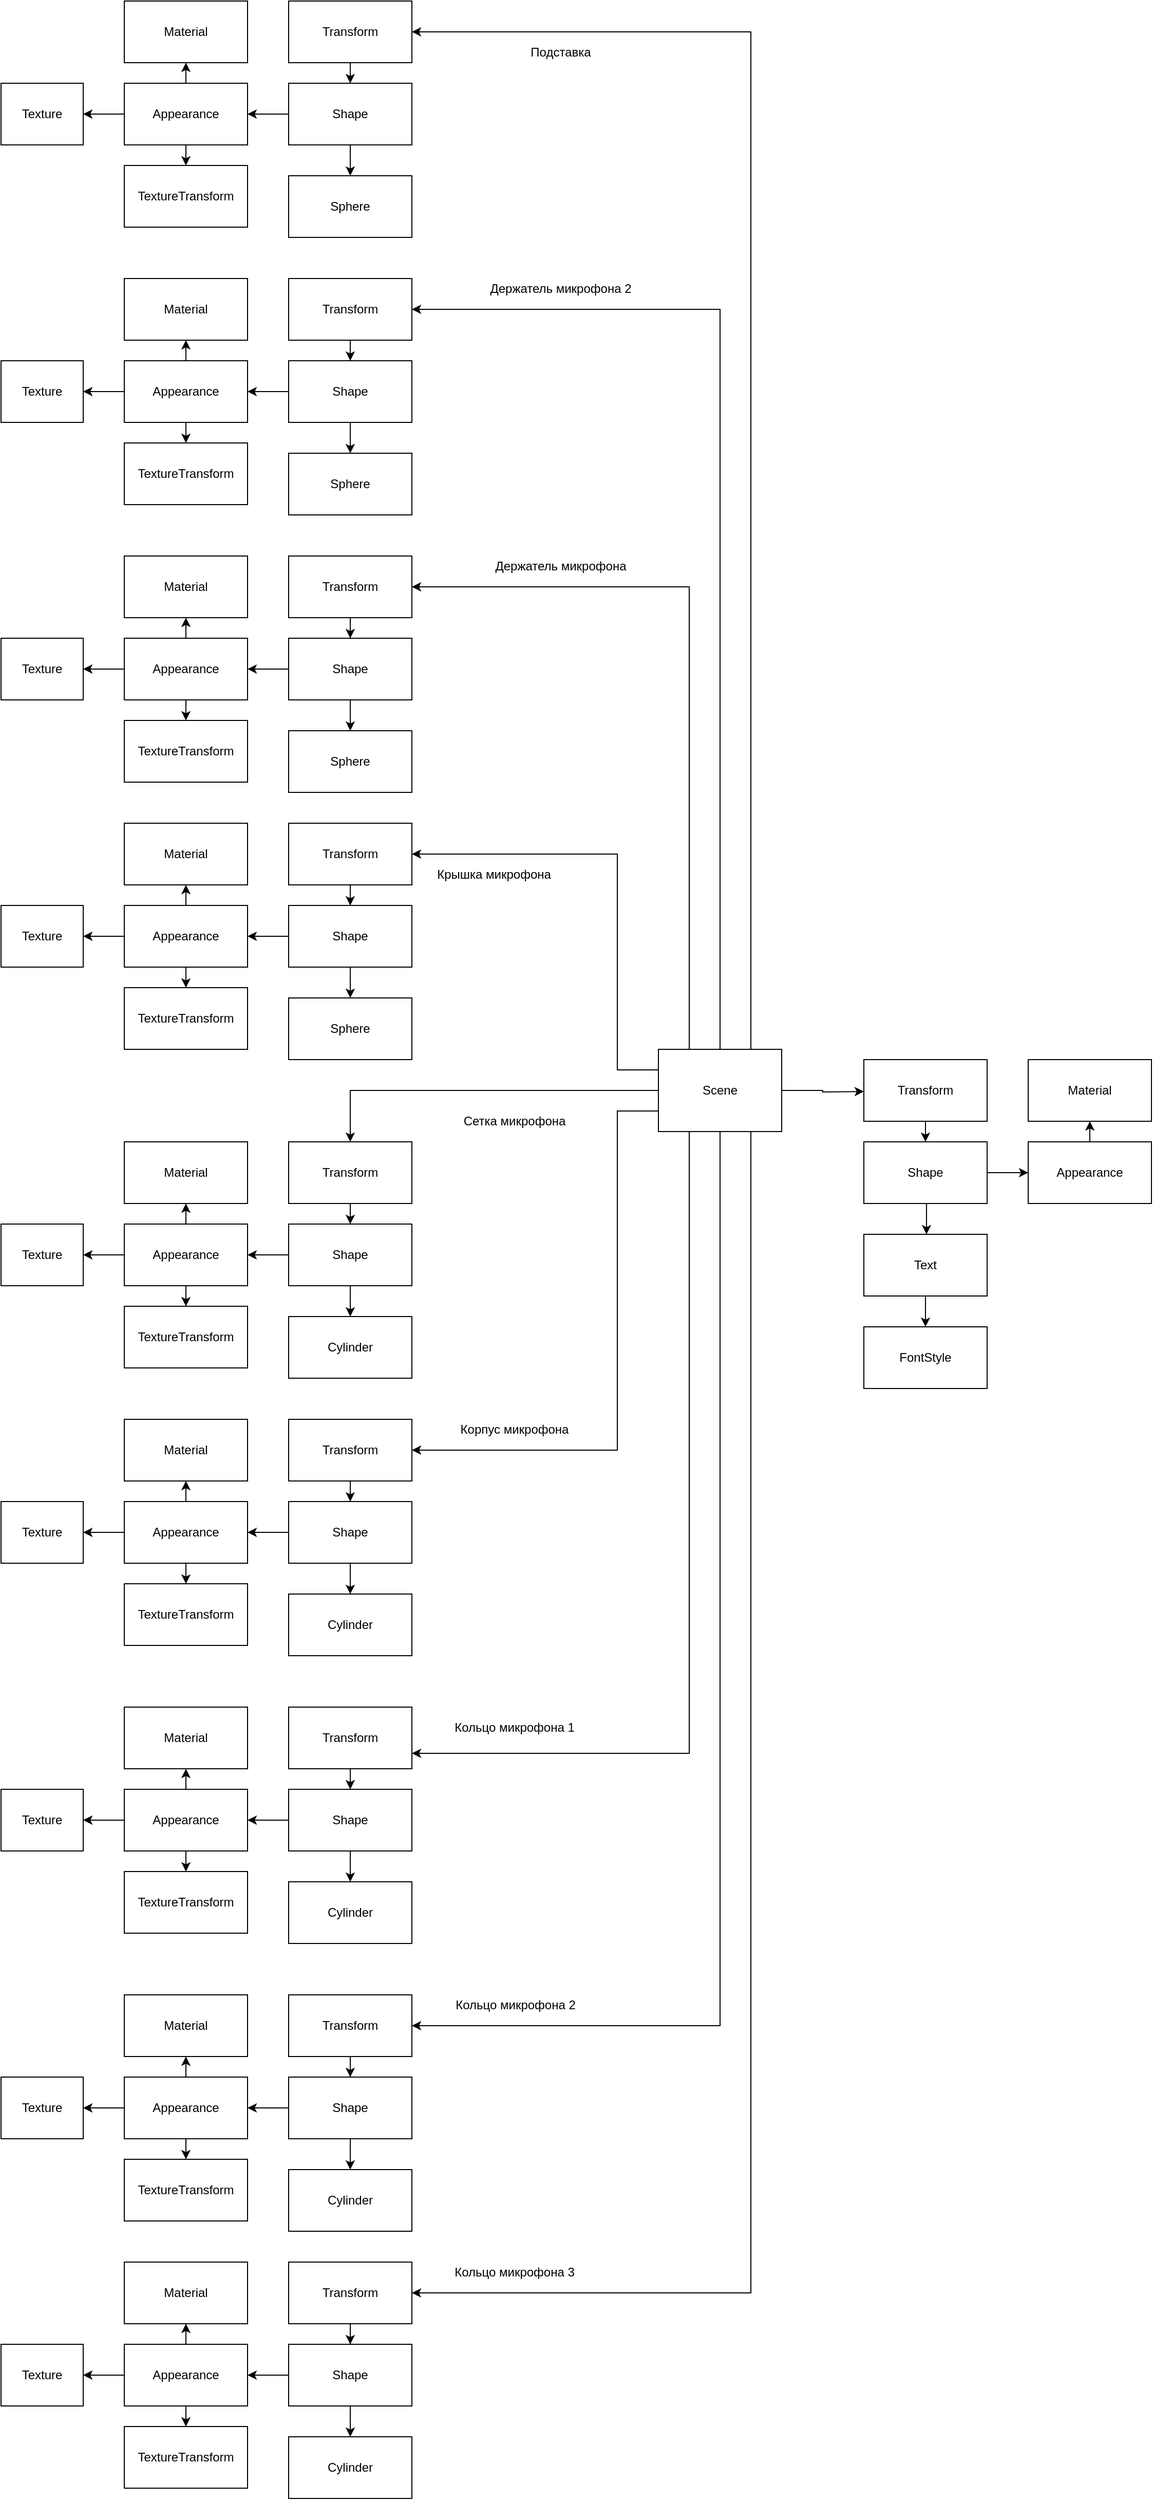<mxfile version="14.1.8" type="device"><diagram id="hoI4Izjt9eKg1By8pkhT" name="Страница 1"><mxGraphModel dx="1484" dy="2330" grid="1" gridSize="10" guides="1" tooltips="1" connect="1" arrows="1" fold="1" page="1" pageScale="1" pageWidth="827" pageHeight="1169" math="0" shadow="0"><root><mxCell id="0"/><mxCell id="1" parent="0"/><mxCell id="LxOUWDePJqlORrBjtIp--27" style="edgeStyle=orthogonalEdgeStyle;rounded=0;orthogonalLoop=1;jettySize=auto;html=1;exitX=0;exitY=0.5;exitDx=0;exitDy=0;entryX=0.5;entryY=0;entryDx=0;entryDy=0;" edge="1" parent="1" source="LxOUWDePJqlORrBjtIp--1" target="LxOUWDePJqlORrBjtIp--4"><mxGeometry relative="1" as="geometry"/></mxCell><mxCell id="LxOUWDePJqlORrBjtIp--44" style="edgeStyle=orthogonalEdgeStyle;rounded=0;orthogonalLoop=1;jettySize=auto;html=1;exitX=0;exitY=0.75;exitDx=0;exitDy=0;entryX=1;entryY=0.5;entryDx=0;entryDy=0;" edge="1" parent="1" source="LxOUWDePJqlORrBjtIp--1" target="LxOUWDePJqlORrBjtIp--29"><mxGeometry relative="1" as="geometry"><Array as="points"><mxPoint x="160" y="180"/><mxPoint x="160" y="510"/></Array></mxGeometry></mxCell><mxCell id="LxOUWDePJqlORrBjtIp--61" style="edgeStyle=orthogonalEdgeStyle;rounded=0;orthogonalLoop=1;jettySize=auto;html=1;exitX=0.25;exitY=1;exitDx=0;exitDy=0;entryX=1;entryY=0.75;entryDx=0;entryDy=0;" edge="1" parent="1" source="LxOUWDePJqlORrBjtIp--1" target="LxOUWDePJqlORrBjtIp--48"><mxGeometry relative="1" as="geometry"/></mxCell><mxCell id="LxOUWDePJqlORrBjtIp--80" style="edgeStyle=orthogonalEdgeStyle;rounded=0;orthogonalLoop=1;jettySize=auto;html=1;exitX=0.5;exitY=1;exitDx=0;exitDy=0;entryX=1;entryY=0.5;entryDx=0;entryDy=0;" edge="1" parent="1" source="LxOUWDePJqlORrBjtIp--1" target="LxOUWDePJqlORrBjtIp--65"><mxGeometry relative="1" as="geometry"/></mxCell><mxCell id="LxOUWDePJqlORrBjtIp--97" style="edgeStyle=orthogonalEdgeStyle;rounded=0;orthogonalLoop=1;jettySize=auto;html=1;exitX=0.75;exitY=1;exitDx=0;exitDy=0;entryX=1;entryY=0.5;entryDx=0;entryDy=0;" edge="1" parent="1" source="LxOUWDePJqlORrBjtIp--1" target="LxOUWDePJqlORrBjtIp--83"><mxGeometry relative="1" as="geometry"/></mxCell><mxCell id="LxOUWDePJqlORrBjtIp--112" style="edgeStyle=orthogonalEdgeStyle;rounded=0;orthogonalLoop=1;jettySize=auto;html=1;exitX=0;exitY=0.25;exitDx=0;exitDy=0;entryX=1;entryY=0.5;entryDx=0;entryDy=0;" edge="1" parent="1" source="LxOUWDePJqlORrBjtIp--1" target="LxOUWDePJqlORrBjtIp--100"><mxGeometry relative="1" as="geometry"><Array as="points"><mxPoint x="160" y="140"/><mxPoint x="160" y="-70"/></Array></mxGeometry></mxCell><mxCell id="LxOUWDePJqlORrBjtIp--129" style="edgeStyle=orthogonalEdgeStyle;rounded=0;orthogonalLoop=1;jettySize=auto;html=1;exitX=0.25;exitY=0;exitDx=0;exitDy=0;entryX=1;entryY=0.5;entryDx=0;entryDy=0;" edge="1" parent="1" source="LxOUWDePJqlORrBjtIp--1" target="LxOUWDePJqlORrBjtIp--115"><mxGeometry relative="1" as="geometry"/></mxCell><mxCell id="LxOUWDePJqlORrBjtIp--144" style="edgeStyle=orthogonalEdgeStyle;rounded=0;orthogonalLoop=1;jettySize=auto;html=1;exitX=0.5;exitY=0;exitDx=0;exitDy=0;entryX=1;entryY=0.5;entryDx=0;entryDy=0;" edge="1" parent="1" source="LxOUWDePJqlORrBjtIp--1" target="LxOUWDePJqlORrBjtIp--131"><mxGeometry relative="1" as="geometry"/></mxCell><mxCell id="LxOUWDePJqlORrBjtIp--158" style="edgeStyle=orthogonalEdgeStyle;rounded=0;orthogonalLoop=1;jettySize=auto;html=1;exitX=0.75;exitY=0;exitDx=0;exitDy=0;entryX=1;entryY=0.5;entryDx=0;entryDy=0;" edge="1" parent="1" source="LxOUWDePJqlORrBjtIp--1" target="LxOUWDePJqlORrBjtIp--146"><mxGeometry relative="1" as="geometry"/></mxCell><mxCell id="LxOUWDePJqlORrBjtIp--162" style="edgeStyle=orthogonalEdgeStyle;rounded=0;orthogonalLoop=1;jettySize=auto;html=1;exitX=1;exitY=0.5;exitDx=0;exitDy=0;" edge="1" parent="1" source="LxOUWDePJqlORrBjtIp--1"><mxGeometry relative="1" as="geometry"><mxPoint x="400" y="161" as="targetPoint"/></mxGeometry></mxCell><mxCell id="LxOUWDePJqlORrBjtIp--1" value="Scene" style="rounded=0;whiteSpace=wrap;html=1;" vertex="1" parent="1"><mxGeometry x="200" y="120" width="120" height="80" as="geometry"/></mxCell><mxCell id="LxOUWDePJqlORrBjtIp--8" value="" style="edgeStyle=orthogonalEdgeStyle;rounded=0;orthogonalLoop=1;jettySize=auto;html=1;" edge="1" parent="1" source="LxOUWDePJqlORrBjtIp--4" target="LxOUWDePJqlORrBjtIp--7"><mxGeometry relative="1" as="geometry"/></mxCell><mxCell id="LxOUWDePJqlORrBjtIp--4" value="Transform" style="rounded=0;whiteSpace=wrap;html=1;" vertex="1" parent="1"><mxGeometry x="-160" y="210" width="120" height="60" as="geometry"/></mxCell><mxCell id="LxOUWDePJqlORrBjtIp--21" style="edgeStyle=orthogonalEdgeStyle;rounded=0;orthogonalLoop=1;jettySize=auto;html=1;exitX=0;exitY=0.5;exitDx=0;exitDy=0;entryX=1;entryY=0.5;entryDx=0;entryDy=0;" edge="1" parent="1" source="LxOUWDePJqlORrBjtIp--7" target="LxOUWDePJqlORrBjtIp--10"><mxGeometry relative="1" as="geometry"/></mxCell><mxCell id="LxOUWDePJqlORrBjtIp--24" style="edgeStyle=orthogonalEdgeStyle;rounded=0;orthogonalLoop=1;jettySize=auto;html=1;exitX=0.5;exitY=1;exitDx=0;exitDy=0;entryX=0.5;entryY=0;entryDx=0;entryDy=0;" edge="1" parent="1" source="LxOUWDePJqlORrBjtIp--7" target="LxOUWDePJqlORrBjtIp--13"><mxGeometry relative="1" as="geometry"/></mxCell><mxCell id="LxOUWDePJqlORrBjtIp--7" value="Shape" style="rounded=0;whiteSpace=wrap;html=1;" vertex="1" parent="1"><mxGeometry x="-160" y="290" width="120" height="60" as="geometry"/></mxCell><mxCell id="LxOUWDePJqlORrBjtIp--19" style="edgeStyle=orthogonalEdgeStyle;rounded=0;orthogonalLoop=1;jettySize=auto;html=1;exitX=0.5;exitY=1;exitDx=0;exitDy=0;entryX=0.5;entryY=0;entryDx=0;entryDy=0;" edge="1" parent="1" source="LxOUWDePJqlORrBjtIp--10" target="LxOUWDePJqlORrBjtIp--18"><mxGeometry relative="1" as="geometry"/></mxCell><mxCell id="LxOUWDePJqlORrBjtIp--20" style="edgeStyle=orthogonalEdgeStyle;rounded=0;orthogonalLoop=1;jettySize=auto;html=1;exitX=0;exitY=0.5;exitDx=0;exitDy=0;entryX=1;entryY=0.5;entryDx=0;entryDy=0;" edge="1" parent="1" source="LxOUWDePJqlORrBjtIp--10" target="LxOUWDePJqlORrBjtIp--17"><mxGeometry relative="1" as="geometry"/></mxCell><mxCell id="LxOUWDePJqlORrBjtIp--23" style="edgeStyle=orthogonalEdgeStyle;rounded=0;orthogonalLoop=1;jettySize=auto;html=1;exitX=0.5;exitY=0;exitDx=0;exitDy=0;entryX=0.5;entryY=1;entryDx=0;entryDy=0;" edge="1" parent="1" source="LxOUWDePJqlORrBjtIp--10" target="LxOUWDePJqlORrBjtIp--22"><mxGeometry relative="1" as="geometry"/></mxCell><mxCell id="LxOUWDePJqlORrBjtIp--10" value="Appearance" style="rounded=0;whiteSpace=wrap;html=1;" vertex="1" parent="1"><mxGeometry x="-320" y="290" width="120" height="60" as="geometry"/></mxCell><mxCell id="LxOUWDePJqlORrBjtIp--13" value="Cylinder" style="rounded=0;whiteSpace=wrap;html=1;" vertex="1" parent="1"><mxGeometry x="-160" y="380" width="120" height="60" as="geometry"/></mxCell><mxCell id="LxOUWDePJqlORrBjtIp--17" value="Texture" style="rounded=0;whiteSpace=wrap;html=1;" vertex="1" parent="1"><mxGeometry x="-440" y="290" width="80" height="60" as="geometry"/></mxCell><mxCell id="LxOUWDePJqlORrBjtIp--18" value="TextureTransform" style="rounded=0;whiteSpace=wrap;html=1;" vertex="1" parent="1"><mxGeometry x="-320" y="370" width="120" height="60" as="geometry"/></mxCell><mxCell id="LxOUWDePJqlORrBjtIp--22" value="Material" style="rounded=0;whiteSpace=wrap;html=1;" vertex="1" parent="1"><mxGeometry x="-320" y="210" width="120" height="60" as="geometry"/></mxCell><mxCell id="LxOUWDePJqlORrBjtIp--26" value="Сетка микрофона" style="text;html=1;strokeColor=none;fillColor=none;align=center;verticalAlign=middle;whiteSpace=wrap;rounded=0;" vertex="1" parent="1"><mxGeometry y="180" width="120" height="20" as="geometry"/></mxCell><mxCell id="LxOUWDePJqlORrBjtIp--28" value="" style="edgeStyle=orthogonalEdgeStyle;rounded=0;orthogonalLoop=1;jettySize=auto;html=1;" edge="1" source="LxOUWDePJqlORrBjtIp--29" target="LxOUWDePJqlORrBjtIp--32" parent="1"><mxGeometry relative="1" as="geometry"/></mxCell><mxCell id="LxOUWDePJqlORrBjtIp--29" value="Transform" style="rounded=0;whiteSpace=wrap;html=1;" vertex="1" parent="1"><mxGeometry x="-160" y="480" width="120" height="60" as="geometry"/></mxCell><mxCell id="LxOUWDePJqlORrBjtIp--30" style="edgeStyle=orthogonalEdgeStyle;rounded=0;orthogonalLoop=1;jettySize=auto;html=1;exitX=0;exitY=0.5;exitDx=0;exitDy=0;entryX=1;entryY=0.5;entryDx=0;entryDy=0;" edge="1" source="LxOUWDePJqlORrBjtIp--32" target="LxOUWDePJqlORrBjtIp--36" parent="1"><mxGeometry relative="1" as="geometry"/></mxCell><mxCell id="LxOUWDePJqlORrBjtIp--31" style="edgeStyle=orthogonalEdgeStyle;rounded=0;orthogonalLoop=1;jettySize=auto;html=1;exitX=0.5;exitY=1;exitDx=0;exitDy=0;entryX=0.5;entryY=0;entryDx=0;entryDy=0;" edge="1" source="LxOUWDePJqlORrBjtIp--32" target="LxOUWDePJqlORrBjtIp--37" parent="1"><mxGeometry relative="1" as="geometry"/></mxCell><mxCell id="LxOUWDePJqlORrBjtIp--32" value="Shape" style="rounded=0;whiteSpace=wrap;html=1;" vertex="1" parent="1"><mxGeometry x="-160" y="560" width="120" height="60" as="geometry"/></mxCell><mxCell id="LxOUWDePJqlORrBjtIp--33" style="edgeStyle=orthogonalEdgeStyle;rounded=0;orthogonalLoop=1;jettySize=auto;html=1;exitX=0.5;exitY=1;exitDx=0;exitDy=0;entryX=0.5;entryY=0;entryDx=0;entryDy=0;" edge="1" source="LxOUWDePJqlORrBjtIp--36" target="LxOUWDePJqlORrBjtIp--39" parent="1"><mxGeometry relative="1" as="geometry"/></mxCell><mxCell id="LxOUWDePJqlORrBjtIp--34" style="edgeStyle=orthogonalEdgeStyle;rounded=0;orthogonalLoop=1;jettySize=auto;html=1;exitX=0;exitY=0.5;exitDx=0;exitDy=0;entryX=1;entryY=0.5;entryDx=0;entryDy=0;" edge="1" source="LxOUWDePJqlORrBjtIp--36" target="LxOUWDePJqlORrBjtIp--38" parent="1"><mxGeometry relative="1" as="geometry"/></mxCell><mxCell id="LxOUWDePJqlORrBjtIp--35" style="edgeStyle=orthogonalEdgeStyle;rounded=0;orthogonalLoop=1;jettySize=auto;html=1;exitX=0.5;exitY=0;exitDx=0;exitDy=0;entryX=0.5;entryY=1;entryDx=0;entryDy=0;" edge="1" source="LxOUWDePJqlORrBjtIp--36" target="LxOUWDePJqlORrBjtIp--40" parent="1"><mxGeometry relative="1" as="geometry"/></mxCell><mxCell id="LxOUWDePJqlORrBjtIp--36" value="Appearance" style="rounded=0;whiteSpace=wrap;html=1;" vertex="1" parent="1"><mxGeometry x="-320" y="560" width="120" height="60" as="geometry"/></mxCell><mxCell id="LxOUWDePJqlORrBjtIp--37" value="Cylinder" style="rounded=0;whiteSpace=wrap;html=1;" vertex="1" parent="1"><mxGeometry x="-160" y="650" width="120" height="60" as="geometry"/></mxCell><mxCell id="LxOUWDePJqlORrBjtIp--38" value="Texture" style="rounded=0;whiteSpace=wrap;html=1;" vertex="1" parent="1"><mxGeometry x="-440" y="560" width="80" height="60" as="geometry"/></mxCell><mxCell id="LxOUWDePJqlORrBjtIp--39" value="TextureTransform" style="rounded=0;whiteSpace=wrap;html=1;" vertex="1" parent="1"><mxGeometry x="-320" y="640" width="120" height="60" as="geometry"/></mxCell><mxCell id="LxOUWDePJqlORrBjtIp--40" value="Material" style="rounded=0;whiteSpace=wrap;html=1;" vertex="1" parent="1"><mxGeometry x="-320" y="480" width="120" height="60" as="geometry"/></mxCell><mxCell id="LxOUWDePJqlORrBjtIp--41" value="Корпус микрофона" style="text;html=1;strokeColor=none;fillColor=none;align=center;verticalAlign=middle;whiteSpace=wrap;rounded=0;" vertex="1" parent="1"><mxGeometry y="480" width="120" height="20" as="geometry"/></mxCell><mxCell id="LxOUWDePJqlORrBjtIp--47" value="" style="edgeStyle=orthogonalEdgeStyle;rounded=0;orthogonalLoop=1;jettySize=auto;html=1;" edge="1" source="LxOUWDePJqlORrBjtIp--48" target="LxOUWDePJqlORrBjtIp--51" parent="1"><mxGeometry relative="1" as="geometry"/></mxCell><mxCell id="LxOUWDePJqlORrBjtIp--48" value="Transform" style="rounded=0;whiteSpace=wrap;html=1;" vertex="1" parent="1"><mxGeometry x="-160" y="760" width="120" height="60" as="geometry"/></mxCell><mxCell id="LxOUWDePJqlORrBjtIp--49" style="edgeStyle=orthogonalEdgeStyle;rounded=0;orthogonalLoop=1;jettySize=auto;html=1;exitX=0;exitY=0.5;exitDx=0;exitDy=0;entryX=1;entryY=0.5;entryDx=0;entryDy=0;" edge="1" source="LxOUWDePJqlORrBjtIp--51" target="LxOUWDePJqlORrBjtIp--55" parent="1"><mxGeometry relative="1" as="geometry"/></mxCell><mxCell id="LxOUWDePJqlORrBjtIp--50" style="edgeStyle=orthogonalEdgeStyle;rounded=0;orthogonalLoop=1;jettySize=auto;html=1;exitX=0.5;exitY=1;exitDx=0;exitDy=0;entryX=0.5;entryY=0;entryDx=0;entryDy=0;" edge="1" source="LxOUWDePJqlORrBjtIp--51" target="LxOUWDePJqlORrBjtIp--56" parent="1"><mxGeometry relative="1" as="geometry"/></mxCell><mxCell id="LxOUWDePJqlORrBjtIp--51" value="Shape" style="rounded=0;whiteSpace=wrap;html=1;" vertex="1" parent="1"><mxGeometry x="-160" y="840" width="120" height="60" as="geometry"/></mxCell><mxCell id="LxOUWDePJqlORrBjtIp--52" style="edgeStyle=orthogonalEdgeStyle;rounded=0;orthogonalLoop=1;jettySize=auto;html=1;exitX=0.5;exitY=1;exitDx=0;exitDy=0;entryX=0.5;entryY=0;entryDx=0;entryDy=0;" edge="1" source="LxOUWDePJqlORrBjtIp--55" target="LxOUWDePJqlORrBjtIp--58" parent="1"><mxGeometry relative="1" as="geometry"/></mxCell><mxCell id="LxOUWDePJqlORrBjtIp--53" style="edgeStyle=orthogonalEdgeStyle;rounded=0;orthogonalLoop=1;jettySize=auto;html=1;exitX=0;exitY=0.5;exitDx=0;exitDy=0;entryX=1;entryY=0.5;entryDx=0;entryDy=0;" edge="1" source="LxOUWDePJqlORrBjtIp--55" target="LxOUWDePJqlORrBjtIp--57" parent="1"><mxGeometry relative="1" as="geometry"/></mxCell><mxCell id="LxOUWDePJqlORrBjtIp--54" style="edgeStyle=orthogonalEdgeStyle;rounded=0;orthogonalLoop=1;jettySize=auto;html=1;exitX=0.5;exitY=0;exitDx=0;exitDy=0;entryX=0.5;entryY=1;entryDx=0;entryDy=0;" edge="1" source="LxOUWDePJqlORrBjtIp--55" target="LxOUWDePJqlORrBjtIp--59" parent="1"><mxGeometry relative="1" as="geometry"/></mxCell><mxCell id="LxOUWDePJqlORrBjtIp--55" value="Appearance" style="rounded=0;whiteSpace=wrap;html=1;" vertex="1" parent="1"><mxGeometry x="-320" y="840" width="120" height="60" as="geometry"/></mxCell><mxCell id="LxOUWDePJqlORrBjtIp--56" value="Cylinder" style="rounded=0;whiteSpace=wrap;html=1;" vertex="1" parent="1"><mxGeometry x="-160" y="930" width="120" height="60" as="geometry"/></mxCell><mxCell id="LxOUWDePJqlORrBjtIp--57" value="Texture" style="rounded=0;whiteSpace=wrap;html=1;" vertex="1" parent="1"><mxGeometry x="-440" y="840" width="80" height="60" as="geometry"/></mxCell><mxCell id="LxOUWDePJqlORrBjtIp--58" value="TextureTransform" style="rounded=0;whiteSpace=wrap;html=1;" vertex="1" parent="1"><mxGeometry x="-320" y="920" width="120" height="60" as="geometry"/></mxCell><mxCell id="LxOUWDePJqlORrBjtIp--59" value="Material" style="rounded=0;whiteSpace=wrap;html=1;" vertex="1" parent="1"><mxGeometry x="-320" y="760" width="120" height="60" as="geometry"/></mxCell><mxCell id="LxOUWDePJqlORrBjtIp--60" value="Кольцо микрофона 1" style="text;html=1;strokeColor=none;fillColor=none;align=center;verticalAlign=middle;whiteSpace=wrap;rounded=0;" vertex="1" parent="1"><mxGeometry y="770" width="120" height="20" as="geometry"/></mxCell><mxCell id="LxOUWDePJqlORrBjtIp--64" value="" style="edgeStyle=orthogonalEdgeStyle;rounded=0;orthogonalLoop=1;jettySize=auto;html=1;" edge="1" source="LxOUWDePJqlORrBjtIp--65" target="LxOUWDePJqlORrBjtIp--68" parent="1"><mxGeometry relative="1" as="geometry"/></mxCell><mxCell id="LxOUWDePJqlORrBjtIp--65" value="Transform" style="rounded=0;whiteSpace=wrap;html=1;" vertex="1" parent="1"><mxGeometry x="-160" y="1040" width="120" height="60" as="geometry"/></mxCell><mxCell id="LxOUWDePJqlORrBjtIp--66" style="edgeStyle=orthogonalEdgeStyle;rounded=0;orthogonalLoop=1;jettySize=auto;html=1;exitX=0;exitY=0.5;exitDx=0;exitDy=0;entryX=1;entryY=0.5;entryDx=0;entryDy=0;" edge="1" source="LxOUWDePJqlORrBjtIp--68" target="LxOUWDePJqlORrBjtIp--72" parent="1"><mxGeometry relative="1" as="geometry"/></mxCell><mxCell id="LxOUWDePJqlORrBjtIp--67" style="edgeStyle=orthogonalEdgeStyle;rounded=0;orthogonalLoop=1;jettySize=auto;html=1;exitX=0.5;exitY=1;exitDx=0;exitDy=0;entryX=0.5;entryY=0;entryDx=0;entryDy=0;" edge="1" source="LxOUWDePJqlORrBjtIp--68" target="LxOUWDePJqlORrBjtIp--73" parent="1"><mxGeometry relative="1" as="geometry"/></mxCell><mxCell id="LxOUWDePJqlORrBjtIp--68" value="Shape" style="rounded=0;whiteSpace=wrap;html=1;" vertex="1" parent="1"><mxGeometry x="-160" y="1120" width="120" height="60" as="geometry"/></mxCell><mxCell id="LxOUWDePJqlORrBjtIp--69" style="edgeStyle=orthogonalEdgeStyle;rounded=0;orthogonalLoop=1;jettySize=auto;html=1;exitX=0.5;exitY=1;exitDx=0;exitDy=0;entryX=0.5;entryY=0;entryDx=0;entryDy=0;" edge="1" source="LxOUWDePJqlORrBjtIp--72" target="LxOUWDePJqlORrBjtIp--75" parent="1"><mxGeometry relative="1" as="geometry"/></mxCell><mxCell id="LxOUWDePJqlORrBjtIp--70" style="edgeStyle=orthogonalEdgeStyle;rounded=0;orthogonalLoop=1;jettySize=auto;html=1;exitX=0;exitY=0.5;exitDx=0;exitDy=0;entryX=1;entryY=0.5;entryDx=0;entryDy=0;" edge="1" source="LxOUWDePJqlORrBjtIp--72" target="LxOUWDePJqlORrBjtIp--74" parent="1"><mxGeometry relative="1" as="geometry"/></mxCell><mxCell id="LxOUWDePJqlORrBjtIp--71" style="edgeStyle=orthogonalEdgeStyle;rounded=0;orthogonalLoop=1;jettySize=auto;html=1;exitX=0.5;exitY=0;exitDx=0;exitDy=0;entryX=0.5;entryY=1;entryDx=0;entryDy=0;" edge="1" source="LxOUWDePJqlORrBjtIp--72" target="LxOUWDePJqlORrBjtIp--76" parent="1"><mxGeometry relative="1" as="geometry"/></mxCell><mxCell id="LxOUWDePJqlORrBjtIp--72" value="Appearance" style="rounded=0;whiteSpace=wrap;html=1;" vertex="1" parent="1"><mxGeometry x="-320" y="1120" width="120" height="60" as="geometry"/></mxCell><mxCell id="LxOUWDePJqlORrBjtIp--73" value="Cylinder" style="rounded=0;whiteSpace=wrap;html=1;" vertex="1" parent="1"><mxGeometry x="-160" y="1210" width="120" height="60" as="geometry"/></mxCell><mxCell id="LxOUWDePJqlORrBjtIp--74" value="Texture" style="rounded=0;whiteSpace=wrap;html=1;" vertex="1" parent="1"><mxGeometry x="-440" y="1120" width="80" height="60" as="geometry"/></mxCell><mxCell id="LxOUWDePJqlORrBjtIp--75" value="TextureTransform" style="rounded=0;whiteSpace=wrap;html=1;" vertex="1" parent="1"><mxGeometry x="-320" y="1200" width="120" height="60" as="geometry"/></mxCell><mxCell id="LxOUWDePJqlORrBjtIp--76" value="Material" style="rounded=0;whiteSpace=wrap;html=1;" vertex="1" parent="1"><mxGeometry x="-320" y="1040" width="120" height="60" as="geometry"/></mxCell><mxCell id="LxOUWDePJqlORrBjtIp--77" value="Кольцо микрофона 2" style="text;html=1;strokeColor=none;fillColor=none;align=center;verticalAlign=middle;whiteSpace=wrap;rounded=0;" vertex="1" parent="1"><mxGeometry x="1" y="1040" width="120" height="20" as="geometry"/></mxCell><mxCell id="LxOUWDePJqlORrBjtIp--82" value="" style="edgeStyle=orthogonalEdgeStyle;rounded=0;orthogonalLoop=1;jettySize=auto;html=1;" edge="1" source="LxOUWDePJqlORrBjtIp--83" target="LxOUWDePJqlORrBjtIp--86" parent="1"><mxGeometry relative="1" as="geometry"/></mxCell><mxCell id="LxOUWDePJqlORrBjtIp--83" value="Transform" style="rounded=0;whiteSpace=wrap;html=1;" vertex="1" parent="1"><mxGeometry x="-160" y="1300" width="120" height="60" as="geometry"/></mxCell><mxCell id="LxOUWDePJqlORrBjtIp--84" style="edgeStyle=orthogonalEdgeStyle;rounded=0;orthogonalLoop=1;jettySize=auto;html=1;exitX=0;exitY=0.5;exitDx=0;exitDy=0;entryX=1;entryY=0.5;entryDx=0;entryDy=0;" edge="1" source="LxOUWDePJqlORrBjtIp--86" target="LxOUWDePJqlORrBjtIp--90" parent="1"><mxGeometry relative="1" as="geometry"/></mxCell><mxCell id="LxOUWDePJqlORrBjtIp--85" style="edgeStyle=orthogonalEdgeStyle;rounded=0;orthogonalLoop=1;jettySize=auto;html=1;exitX=0.5;exitY=1;exitDx=0;exitDy=0;entryX=0.5;entryY=0;entryDx=0;entryDy=0;" edge="1" source="LxOUWDePJqlORrBjtIp--86" target="LxOUWDePJqlORrBjtIp--91" parent="1"><mxGeometry relative="1" as="geometry"/></mxCell><mxCell id="LxOUWDePJqlORrBjtIp--86" value="Shape" style="rounded=0;whiteSpace=wrap;html=1;" vertex="1" parent="1"><mxGeometry x="-160" y="1380" width="120" height="60" as="geometry"/></mxCell><mxCell id="LxOUWDePJqlORrBjtIp--87" style="edgeStyle=orthogonalEdgeStyle;rounded=0;orthogonalLoop=1;jettySize=auto;html=1;exitX=0.5;exitY=1;exitDx=0;exitDy=0;entryX=0.5;entryY=0;entryDx=0;entryDy=0;" edge="1" source="LxOUWDePJqlORrBjtIp--90" target="LxOUWDePJqlORrBjtIp--93" parent="1"><mxGeometry relative="1" as="geometry"/></mxCell><mxCell id="LxOUWDePJqlORrBjtIp--88" style="edgeStyle=orthogonalEdgeStyle;rounded=0;orthogonalLoop=1;jettySize=auto;html=1;exitX=0;exitY=0.5;exitDx=0;exitDy=0;entryX=1;entryY=0.5;entryDx=0;entryDy=0;" edge="1" source="LxOUWDePJqlORrBjtIp--90" target="LxOUWDePJqlORrBjtIp--92" parent="1"><mxGeometry relative="1" as="geometry"/></mxCell><mxCell id="LxOUWDePJqlORrBjtIp--89" style="edgeStyle=orthogonalEdgeStyle;rounded=0;orthogonalLoop=1;jettySize=auto;html=1;exitX=0.5;exitY=0;exitDx=0;exitDy=0;entryX=0.5;entryY=1;entryDx=0;entryDy=0;" edge="1" source="LxOUWDePJqlORrBjtIp--90" target="LxOUWDePJqlORrBjtIp--94" parent="1"><mxGeometry relative="1" as="geometry"/></mxCell><mxCell id="LxOUWDePJqlORrBjtIp--90" value="Appearance" style="rounded=0;whiteSpace=wrap;html=1;" vertex="1" parent="1"><mxGeometry x="-320" y="1380" width="120" height="60" as="geometry"/></mxCell><mxCell id="LxOUWDePJqlORrBjtIp--91" value="Cylinder" style="rounded=0;whiteSpace=wrap;html=1;" vertex="1" parent="1"><mxGeometry x="-160" y="1470" width="120" height="60" as="geometry"/></mxCell><mxCell id="LxOUWDePJqlORrBjtIp--92" value="Texture" style="rounded=0;whiteSpace=wrap;html=1;" vertex="1" parent="1"><mxGeometry x="-440" y="1380" width="80" height="60" as="geometry"/></mxCell><mxCell id="LxOUWDePJqlORrBjtIp--93" value="TextureTransform" style="rounded=0;whiteSpace=wrap;html=1;" vertex="1" parent="1"><mxGeometry x="-320" y="1460" width="120" height="60" as="geometry"/></mxCell><mxCell id="LxOUWDePJqlORrBjtIp--94" value="Material" style="rounded=0;whiteSpace=wrap;html=1;" vertex="1" parent="1"><mxGeometry x="-320" y="1300" width="120" height="60" as="geometry"/></mxCell><mxCell id="LxOUWDePJqlORrBjtIp--95" value="Кольцо микрофона 3" style="text;html=1;strokeColor=none;fillColor=none;align=center;verticalAlign=middle;whiteSpace=wrap;rounded=0;" vertex="1" parent="1"><mxGeometry y="1300" width="120" height="20" as="geometry"/></mxCell><mxCell id="LxOUWDePJqlORrBjtIp--99" value="" style="edgeStyle=orthogonalEdgeStyle;rounded=0;orthogonalLoop=1;jettySize=auto;html=1;" edge="1" source="LxOUWDePJqlORrBjtIp--100" target="LxOUWDePJqlORrBjtIp--103" parent="1"><mxGeometry relative="1" as="geometry"/></mxCell><mxCell id="LxOUWDePJqlORrBjtIp--100" value="Transform" style="rounded=0;whiteSpace=wrap;html=1;" vertex="1" parent="1"><mxGeometry x="-160" y="-100" width="120" height="60" as="geometry"/></mxCell><mxCell id="LxOUWDePJqlORrBjtIp--101" style="edgeStyle=orthogonalEdgeStyle;rounded=0;orthogonalLoop=1;jettySize=auto;html=1;exitX=0;exitY=0.5;exitDx=0;exitDy=0;entryX=1;entryY=0.5;entryDx=0;entryDy=0;" edge="1" source="LxOUWDePJqlORrBjtIp--103" target="LxOUWDePJqlORrBjtIp--107" parent="1"><mxGeometry relative="1" as="geometry"/></mxCell><mxCell id="LxOUWDePJqlORrBjtIp--102" style="edgeStyle=orthogonalEdgeStyle;rounded=0;orthogonalLoop=1;jettySize=auto;html=1;exitX=0.5;exitY=1;exitDx=0;exitDy=0;entryX=0.5;entryY=0;entryDx=0;entryDy=0;" edge="1" source="LxOUWDePJqlORrBjtIp--103" target="LxOUWDePJqlORrBjtIp--108" parent="1"><mxGeometry relative="1" as="geometry"/></mxCell><mxCell id="LxOUWDePJqlORrBjtIp--103" value="Shape" style="rounded=0;whiteSpace=wrap;html=1;" vertex="1" parent="1"><mxGeometry x="-160" y="-20" width="120" height="60" as="geometry"/></mxCell><mxCell id="LxOUWDePJqlORrBjtIp--104" style="edgeStyle=orthogonalEdgeStyle;rounded=0;orthogonalLoop=1;jettySize=auto;html=1;exitX=0.5;exitY=1;exitDx=0;exitDy=0;entryX=0.5;entryY=0;entryDx=0;entryDy=0;" edge="1" source="LxOUWDePJqlORrBjtIp--107" target="LxOUWDePJqlORrBjtIp--110" parent="1"><mxGeometry relative="1" as="geometry"/></mxCell><mxCell id="LxOUWDePJqlORrBjtIp--105" style="edgeStyle=orthogonalEdgeStyle;rounded=0;orthogonalLoop=1;jettySize=auto;html=1;exitX=0;exitY=0.5;exitDx=0;exitDy=0;entryX=1;entryY=0.5;entryDx=0;entryDy=0;" edge="1" source="LxOUWDePJqlORrBjtIp--107" target="LxOUWDePJqlORrBjtIp--109" parent="1"><mxGeometry relative="1" as="geometry"/></mxCell><mxCell id="LxOUWDePJqlORrBjtIp--106" style="edgeStyle=orthogonalEdgeStyle;rounded=0;orthogonalLoop=1;jettySize=auto;html=1;exitX=0.5;exitY=0;exitDx=0;exitDy=0;entryX=0.5;entryY=1;entryDx=0;entryDy=0;" edge="1" source="LxOUWDePJqlORrBjtIp--107" target="LxOUWDePJqlORrBjtIp--111" parent="1"><mxGeometry relative="1" as="geometry"/></mxCell><mxCell id="LxOUWDePJqlORrBjtIp--107" value="Appearance" style="rounded=0;whiteSpace=wrap;html=1;" vertex="1" parent="1"><mxGeometry x="-320" y="-20" width="120" height="60" as="geometry"/></mxCell><mxCell id="LxOUWDePJqlORrBjtIp--108" value="Sphere" style="rounded=0;whiteSpace=wrap;html=1;" vertex="1" parent="1"><mxGeometry x="-160" y="70" width="120" height="60" as="geometry"/></mxCell><mxCell id="LxOUWDePJqlORrBjtIp--109" value="Texture" style="rounded=0;whiteSpace=wrap;html=1;" vertex="1" parent="1"><mxGeometry x="-440" y="-20" width="80" height="60" as="geometry"/></mxCell><mxCell id="LxOUWDePJqlORrBjtIp--110" value="TextureTransform" style="rounded=0;whiteSpace=wrap;html=1;" vertex="1" parent="1"><mxGeometry x="-320" y="60" width="120" height="60" as="geometry"/></mxCell><mxCell id="LxOUWDePJqlORrBjtIp--111" value="Material" style="rounded=0;whiteSpace=wrap;html=1;" vertex="1" parent="1"><mxGeometry x="-320" y="-100" width="120" height="60" as="geometry"/></mxCell><mxCell id="LxOUWDePJqlORrBjtIp--113" value="Крышка микрофона" style="text;html=1;strokeColor=none;fillColor=none;align=center;verticalAlign=middle;whiteSpace=wrap;rounded=0;" vertex="1" parent="1"><mxGeometry x="-20" y="-60" width="120" height="20" as="geometry"/></mxCell><mxCell id="LxOUWDePJqlORrBjtIp--114" value="" style="edgeStyle=orthogonalEdgeStyle;rounded=0;orthogonalLoop=1;jettySize=auto;html=1;" edge="1" source="LxOUWDePJqlORrBjtIp--115" target="LxOUWDePJqlORrBjtIp--118" parent="1"><mxGeometry relative="1" as="geometry"/></mxCell><mxCell id="LxOUWDePJqlORrBjtIp--115" value="Transform" style="rounded=0;whiteSpace=wrap;html=1;" vertex="1" parent="1"><mxGeometry x="-160" y="-360" width="120" height="60" as="geometry"/></mxCell><mxCell id="LxOUWDePJqlORrBjtIp--116" style="edgeStyle=orthogonalEdgeStyle;rounded=0;orthogonalLoop=1;jettySize=auto;html=1;exitX=0;exitY=0.5;exitDx=0;exitDy=0;entryX=1;entryY=0.5;entryDx=0;entryDy=0;" edge="1" source="LxOUWDePJqlORrBjtIp--118" target="LxOUWDePJqlORrBjtIp--122" parent="1"><mxGeometry relative="1" as="geometry"/></mxCell><mxCell id="LxOUWDePJqlORrBjtIp--117" style="edgeStyle=orthogonalEdgeStyle;rounded=0;orthogonalLoop=1;jettySize=auto;html=1;exitX=0.5;exitY=1;exitDx=0;exitDy=0;entryX=0.5;entryY=0;entryDx=0;entryDy=0;" edge="1" source="LxOUWDePJqlORrBjtIp--118" target="LxOUWDePJqlORrBjtIp--123" parent="1"><mxGeometry relative="1" as="geometry"/></mxCell><mxCell id="LxOUWDePJqlORrBjtIp--118" value="Shape" style="rounded=0;whiteSpace=wrap;html=1;" vertex="1" parent="1"><mxGeometry x="-160" y="-280" width="120" height="60" as="geometry"/></mxCell><mxCell id="LxOUWDePJqlORrBjtIp--119" style="edgeStyle=orthogonalEdgeStyle;rounded=0;orthogonalLoop=1;jettySize=auto;html=1;exitX=0.5;exitY=1;exitDx=0;exitDy=0;entryX=0.5;entryY=0;entryDx=0;entryDy=0;" edge="1" source="LxOUWDePJqlORrBjtIp--122" target="LxOUWDePJqlORrBjtIp--125" parent="1"><mxGeometry relative="1" as="geometry"/></mxCell><mxCell id="LxOUWDePJqlORrBjtIp--120" style="edgeStyle=orthogonalEdgeStyle;rounded=0;orthogonalLoop=1;jettySize=auto;html=1;exitX=0;exitY=0.5;exitDx=0;exitDy=0;entryX=1;entryY=0.5;entryDx=0;entryDy=0;" edge="1" source="LxOUWDePJqlORrBjtIp--122" target="LxOUWDePJqlORrBjtIp--124" parent="1"><mxGeometry relative="1" as="geometry"/></mxCell><mxCell id="LxOUWDePJqlORrBjtIp--121" style="edgeStyle=orthogonalEdgeStyle;rounded=0;orthogonalLoop=1;jettySize=auto;html=1;exitX=0.5;exitY=0;exitDx=0;exitDy=0;entryX=0.5;entryY=1;entryDx=0;entryDy=0;" edge="1" source="LxOUWDePJqlORrBjtIp--122" target="LxOUWDePJqlORrBjtIp--126" parent="1"><mxGeometry relative="1" as="geometry"/></mxCell><mxCell id="LxOUWDePJqlORrBjtIp--122" value="Appearance" style="rounded=0;whiteSpace=wrap;html=1;" vertex="1" parent="1"><mxGeometry x="-320" y="-280" width="120" height="60" as="geometry"/></mxCell><mxCell id="LxOUWDePJqlORrBjtIp--123" value="Sphere" style="rounded=0;whiteSpace=wrap;html=1;" vertex="1" parent="1"><mxGeometry x="-160" y="-190" width="120" height="60" as="geometry"/></mxCell><mxCell id="LxOUWDePJqlORrBjtIp--124" value="Texture" style="rounded=0;whiteSpace=wrap;html=1;" vertex="1" parent="1"><mxGeometry x="-440" y="-280" width="80" height="60" as="geometry"/></mxCell><mxCell id="LxOUWDePJqlORrBjtIp--125" value="TextureTransform" style="rounded=0;whiteSpace=wrap;html=1;" vertex="1" parent="1"><mxGeometry x="-320" y="-200" width="120" height="60" as="geometry"/></mxCell><mxCell id="LxOUWDePJqlORrBjtIp--126" value="Material" style="rounded=0;whiteSpace=wrap;html=1;" vertex="1" parent="1"><mxGeometry x="-320" y="-360" width="120" height="60" as="geometry"/></mxCell><mxCell id="LxOUWDePJqlORrBjtIp--127" value="Держатель микрофона" style="text;html=1;strokeColor=none;fillColor=none;align=center;verticalAlign=middle;whiteSpace=wrap;rounded=0;" vertex="1" parent="1"><mxGeometry x="-20" y="-360" width="250" height="20" as="geometry"/></mxCell><mxCell id="LxOUWDePJqlORrBjtIp--130" value="" style="edgeStyle=orthogonalEdgeStyle;rounded=0;orthogonalLoop=1;jettySize=auto;html=1;" edge="1" source="LxOUWDePJqlORrBjtIp--131" target="LxOUWDePJqlORrBjtIp--134" parent="1"><mxGeometry relative="1" as="geometry"/></mxCell><mxCell id="LxOUWDePJqlORrBjtIp--131" value="Transform" style="rounded=0;whiteSpace=wrap;html=1;" vertex="1" parent="1"><mxGeometry x="-160" y="-630" width="120" height="60" as="geometry"/></mxCell><mxCell id="LxOUWDePJqlORrBjtIp--132" style="edgeStyle=orthogonalEdgeStyle;rounded=0;orthogonalLoop=1;jettySize=auto;html=1;exitX=0;exitY=0.5;exitDx=0;exitDy=0;entryX=1;entryY=0.5;entryDx=0;entryDy=0;" edge="1" source="LxOUWDePJqlORrBjtIp--134" target="LxOUWDePJqlORrBjtIp--138" parent="1"><mxGeometry relative="1" as="geometry"/></mxCell><mxCell id="LxOUWDePJqlORrBjtIp--133" style="edgeStyle=orthogonalEdgeStyle;rounded=0;orthogonalLoop=1;jettySize=auto;html=1;exitX=0.5;exitY=1;exitDx=0;exitDy=0;entryX=0.5;entryY=0;entryDx=0;entryDy=0;" edge="1" source="LxOUWDePJqlORrBjtIp--134" target="LxOUWDePJqlORrBjtIp--139" parent="1"><mxGeometry relative="1" as="geometry"/></mxCell><mxCell id="LxOUWDePJqlORrBjtIp--134" value="Shape" style="rounded=0;whiteSpace=wrap;html=1;" vertex="1" parent="1"><mxGeometry x="-160" y="-550" width="120" height="60" as="geometry"/></mxCell><mxCell id="LxOUWDePJqlORrBjtIp--135" style="edgeStyle=orthogonalEdgeStyle;rounded=0;orthogonalLoop=1;jettySize=auto;html=1;exitX=0.5;exitY=1;exitDx=0;exitDy=0;entryX=0.5;entryY=0;entryDx=0;entryDy=0;" edge="1" source="LxOUWDePJqlORrBjtIp--138" target="LxOUWDePJqlORrBjtIp--141" parent="1"><mxGeometry relative="1" as="geometry"/></mxCell><mxCell id="LxOUWDePJqlORrBjtIp--136" style="edgeStyle=orthogonalEdgeStyle;rounded=0;orthogonalLoop=1;jettySize=auto;html=1;exitX=0;exitY=0.5;exitDx=0;exitDy=0;entryX=1;entryY=0.5;entryDx=0;entryDy=0;" edge="1" source="LxOUWDePJqlORrBjtIp--138" target="LxOUWDePJqlORrBjtIp--140" parent="1"><mxGeometry relative="1" as="geometry"/></mxCell><mxCell id="LxOUWDePJqlORrBjtIp--137" style="edgeStyle=orthogonalEdgeStyle;rounded=0;orthogonalLoop=1;jettySize=auto;html=1;exitX=0.5;exitY=0;exitDx=0;exitDy=0;entryX=0.5;entryY=1;entryDx=0;entryDy=0;" edge="1" source="LxOUWDePJqlORrBjtIp--138" target="LxOUWDePJqlORrBjtIp--142" parent="1"><mxGeometry relative="1" as="geometry"/></mxCell><mxCell id="LxOUWDePJqlORrBjtIp--138" value="Appearance" style="rounded=0;whiteSpace=wrap;html=1;" vertex="1" parent="1"><mxGeometry x="-320" y="-550" width="120" height="60" as="geometry"/></mxCell><mxCell id="LxOUWDePJqlORrBjtIp--139" value="Sphere" style="rounded=0;whiteSpace=wrap;html=1;" vertex="1" parent="1"><mxGeometry x="-160" y="-460" width="120" height="60" as="geometry"/></mxCell><mxCell id="LxOUWDePJqlORrBjtIp--140" value="Texture" style="rounded=0;whiteSpace=wrap;html=1;" vertex="1" parent="1"><mxGeometry x="-440" y="-550" width="80" height="60" as="geometry"/></mxCell><mxCell id="LxOUWDePJqlORrBjtIp--141" value="TextureTransform" style="rounded=0;whiteSpace=wrap;html=1;" vertex="1" parent="1"><mxGeometry x="-320" y="-470" width="120" height="60" as="geometry"/></mxCell><mxCell id="LxOUWDePJqlORrBjtIp--142" value="Material" style="rounded=0;whiteSpace=wrap;html=1;" vertex="1" parent="1"><mxGeometry x="-320" y="-630" width="120" height="60" as="geometry"/></mxCell><mxCell id="LxOUWDePJqlORrBjtIp--143" value="Держатель микрофона 2" style="text;html=1;strokeColor=none;fillColor=none;align=center;verticalAlign=middle;whiteSpace=wrap;rounded=0;" vertex="1" parent="1"><mxGeometry x="-20" y="-630" width="250" height="20" as="geometry"/></mxCell><mxCell id="LxOUWDePJqlORrBjtIp--145" value="" style="edgeStyle=orthogonalEdgeStyle;rounded=0;orthogonalLoop=1;jettySize=auto;html=1;" edge="1" source="LxOUWDePJqlORrBjtIp--146" target="LxOUWDePJqlORrBjtIp--149" parent="1"><mxGeometry relative="1" as="geometry"/></mxCell><mxCell id="LxOUWDePJqlORrBjtIp--146" value="Transform" style="rounded=0;whiteSpace=wrap;html=1;" vertex="1" parent="1"><mxGeometry x="-160" y="-900" width="120" height="60" as="geometry"/></mxCell><mxCell id="LxOUWDePJqlORrBjtIp--147" style="edgeStyle=orthogonalEdgeStyle;rounded=0;orthogonalLoop=1;jettySize=auto;html=1;exitX=0;exitY=0.5;exitDx=0;exitDy=0;entryX=1;entryY=0.5;entryDx=0;entryDy=0;" edge="1" source="LxOUWDePJqlORrBjtIp--149" target="LxOUWDePJqlORrBjtIp--153" parent="1"><mxGeometry relative="1" as="geometry"/></mxCell><mxCell id="LxOUWDePJqlORrBjtIp--148" style="edgeStyle=orthogonalEdgeStyle;rounded=0;orthogonalLoop=1;jettySize=auto;html=1;exitX=0.5;exitY=1;exitDx=0;exitDy=0;entryX=0.5;entryY=0;entryDx=0;entryDy=0;" edge="1" source="LxOUWDePJqlORrBjtIp--149" target="LxOUWDePJqlORrBjtIp--154" parent="1"><mxGeometry relative="1" as="geometry"/></mxCell><mxCell id="LxOUWDePJqlORrBjtIp--149" value="Shape" style="rounded=0;whiteSpace=wrap;html=1;" vertex="1" parent="1"><mxGeometry x="-160" y="-820" width="120" height="60" as="geometry"/></mxCell><mxCell id="LxOUWDePJqlORrBjtIp--150" style="edgeStyle=orthogonalEdgeStyle;rounded=0;orthogonalLoop=1;jettySize=auto;html=1;exitX=0.5;exitY=1;exitDx=0;exitDy=0;entryX=0.5;entryY=0;entryDx=0;entryDy=0;" edge="1" source="LxOUWDePJqlORrBjtIp--153" target="LxOUWDePJqlORrBjtIp--156" parent="1"><mxGeometry relative="1" as="geometry"/></mxCell><mxCell id="LxOUWDePJqlORrBjtIp--151" style="edgeStyle=orthogonalEdgeStyle;rounded=0;orthogonalLoop=1;jettySize=auto;html=1;exitX=0;exitY=0.5;exitDx=0;exitDy=0;entryX=1;entryY=0.5;entryDx=0;entryDy=0;" edge="1" source="LxOUWDePJqlORrBjtIp--153" target="LxOUWDePJqlORrBjtIp--155" parent="1"><mxGeometry relative="1" as="geometry"/></mxCell><mxCell id="LxOUWDePJqlORrBjtIp--152" style="edgeStyle=orthogonalEdgeStyle;rounded=0;orthogonalLoop=1;jettySize=auto;html=1;exitX=0.5;exitY=0;exitDx=0;exitDy=0;entryX=0.5;entryY=1;entryDx=0;entryDy=0;" edge="1" source="LxOUWDePJqlORrBjtIp--153" target="LxOUWDePJqlORrBjtIp--157" parent="1"><mxGeometry relative="1" as="geometry"/></mxCell><mxCell id="LxOUWDePJqlORrBjtIp--153" value="Appearance" style="rounded=0;whiteSpace=wrap;html=1;" vertex="1" parent="1"><mxGeometry x="-320" y="-820" width="120" height="60" as="geometry"/></mxCell><mxCell id="LxOUWDePJqlORrBjtIp--154" value="Sphere" style="rounded=0;whiteSpace=wrap;html=1;" vertex="1" parent="1"><mxGeometry x="-160" y="-730" width="120" height="60" as="geometry"/></mxCell><mxCell id="LxOUWDePJqlORrBjtIp--155" value="Texture" style="rounded=0;whiteSpace=wrap;html=1;" vertex="1" parent="1"><mxGeometry x="-440" y="-820" width="80" height="60" as="geometry"/></mxCell><mxCell id="LxOUWDePJqlORrBjtIp--156" value="TextureTransform" style="rounded=0;whiteSpace=wrap;html=1;" vertex="1" parent="1"><mxGeometry x="-320" y="-740" width="120" height="60" as="geometry"/></mxCell><mxCell id="LxOUWDePJqlORrBjtIp--157" value="Material" style="rounded=0;whiteSpace=wrap;html=1;" vertex="1" parent="1"><mxGeometry x="-320" y="-900" width="120" height="60" as="geometry"/></mxCell><mxCell id="LxOUWDePJqlORrBjtIp--159" value="Подставка" style="text;html=1;strokeColor=none;fillColor=none;align=center;verticalAlign=middle;whiteSpace=wrap;rounded=0;" vertex="1" parent="1"><mxGeometry x="-20" y="-860" width="250" height="20" as="geometry"/></mxCell><mxCell id="LxOUWDePJqlORrBjtIp--163" value="" style="edgeStyle=orthogonalEdgeStyle;rounded=0;orthogonalLoop=1;jettySize=auto;html=1;" edge="1" source="LxOUWDePJqlORrBjtIp--164" target="LxOUWDePJqlORrBjtIp--165" parent="1"><mxGeometry relative="1" as="geometry"/></mxCell><mxCell id="LxOUWDePJqlORrBjtIp--164" value="Transform" style="rounded=0;whiteSpace=wrap;html=1;" vertex="1" parent="1"><mxGeometry x="400" y="130" width="120" height="60" as="geometry"/></mxCell><mxCell id="LxOUWDePJqlORrBjtIp--166" style="edgeStyle=orthogonalEdgeStyle;rounded=0;orthogonalLoop=1;jettySize=auto;html=1;exitX=0.5;exitY=1;exitDx=0;exitDy=0;" edge="1" parent="1" source="LxOUWDePJqlORrBjtIp--165"><mxGeometry relative="1" as="geometry"><mxPoint x="461" y="300" as="targetPoint"/></mxGeometry></mxCell><mxCell id="LxOUWDePJqlORrBjtIp--169" style="edgeStyle=orthogonalEdgeStyle;rounded=0;orthogonalLoop=1;jettySize=auto;html=1;exitX=1;exitY=0.5;exitDx=0;exitDy=0;" edge="1" parent="1" source="LxOUWDePJqlORrBjtIp--165"><mxGeometry relative="1" as="geometry"><mxPoint x="560" y="240" as="targetPoint"/></mxGeometry></mxCell><mxCell id="LxOUWDePJqlORrBjtIp--165" value="Shape" style="rounded=0;whiteSpace=wrap;html=1;" vertex="1" parent="1"><mxGeometry x="400" y="210" width="120" height="60" as="geometry"/></mxCell><mxCell id="LxOUWDePJqlORrBjtIp--174" style="edgeStyle=orthogonalEdgeStyle;rounded=0;orthogonalLoop=1;jettySize=auto;html=1;exitX=0.5;exitY=1;exitDx=0;exitDy=0;entryX=0.5;entryY=0;entryDx=0;entryDy=0;" edge="1" parent="1" source="LxOUWDePJqlORrBjtIp--167" target="LxOUWDePJqlORrBjtIp--173"><mxGeometry relative="1" as="geometry"/></mxCell><mxCell id="LxOUWDePJqlORrBjtIp--167" value="Text" style="rounded=0;whiteSpace=wrap;html=1;" vertex="1" parent="1"><mxGeometry x="400" y="300" width="120" height="60" as="geometry"/></mxCell><mxCell id="LxOUWDePJqlORrBjtIp--172" style="edgeStyle=orthogonalEdgeStyle;rounded=0;orthogonalLoop=1;jettySize=auto;html=1;exitX=0.5;exitY=0;exitDx=0;exitDy=0;entryX=0.5;entryY=1;entryDx=0;entryDy=0;" edge="1" parent="1" source="LxOUWDePJqlORrBjtIp--170" target="LxOUWDePJqlORrBjtIp--171"><mxGeometry relative="1" as="geometry"/></mxCell><mxCell id="LxOUWDePJqlORrBjtIp--170" value="Appearance" style="rounded=0;whiteSpace=wrap;html=1;" vertex="1" parent="1"><mxGeometry x="560" y="210" width="120" height="60" as="geometry"/></mxCell><mxCell id="LxOUWDePJqlORrBjtIp--171" value="Material" style="rounded=0;whiteSpace=wrap;html=1;" vertex="1" parent="1"><mxGeometry x="560" y="130" width="120" height="60" as="geometry"/></mxCell><mxCell id="LxOUWDePJqlORrBjtIp--173" value="FontStyle" style="rounded=0;whiteSpace=wrap;html=1;" vertex="1" parent="1"><mxGeometry x="400" y="390" width="120" height="60" as="geometry"/></mxCell></root></mxGraphModel></diagram></mxfile>